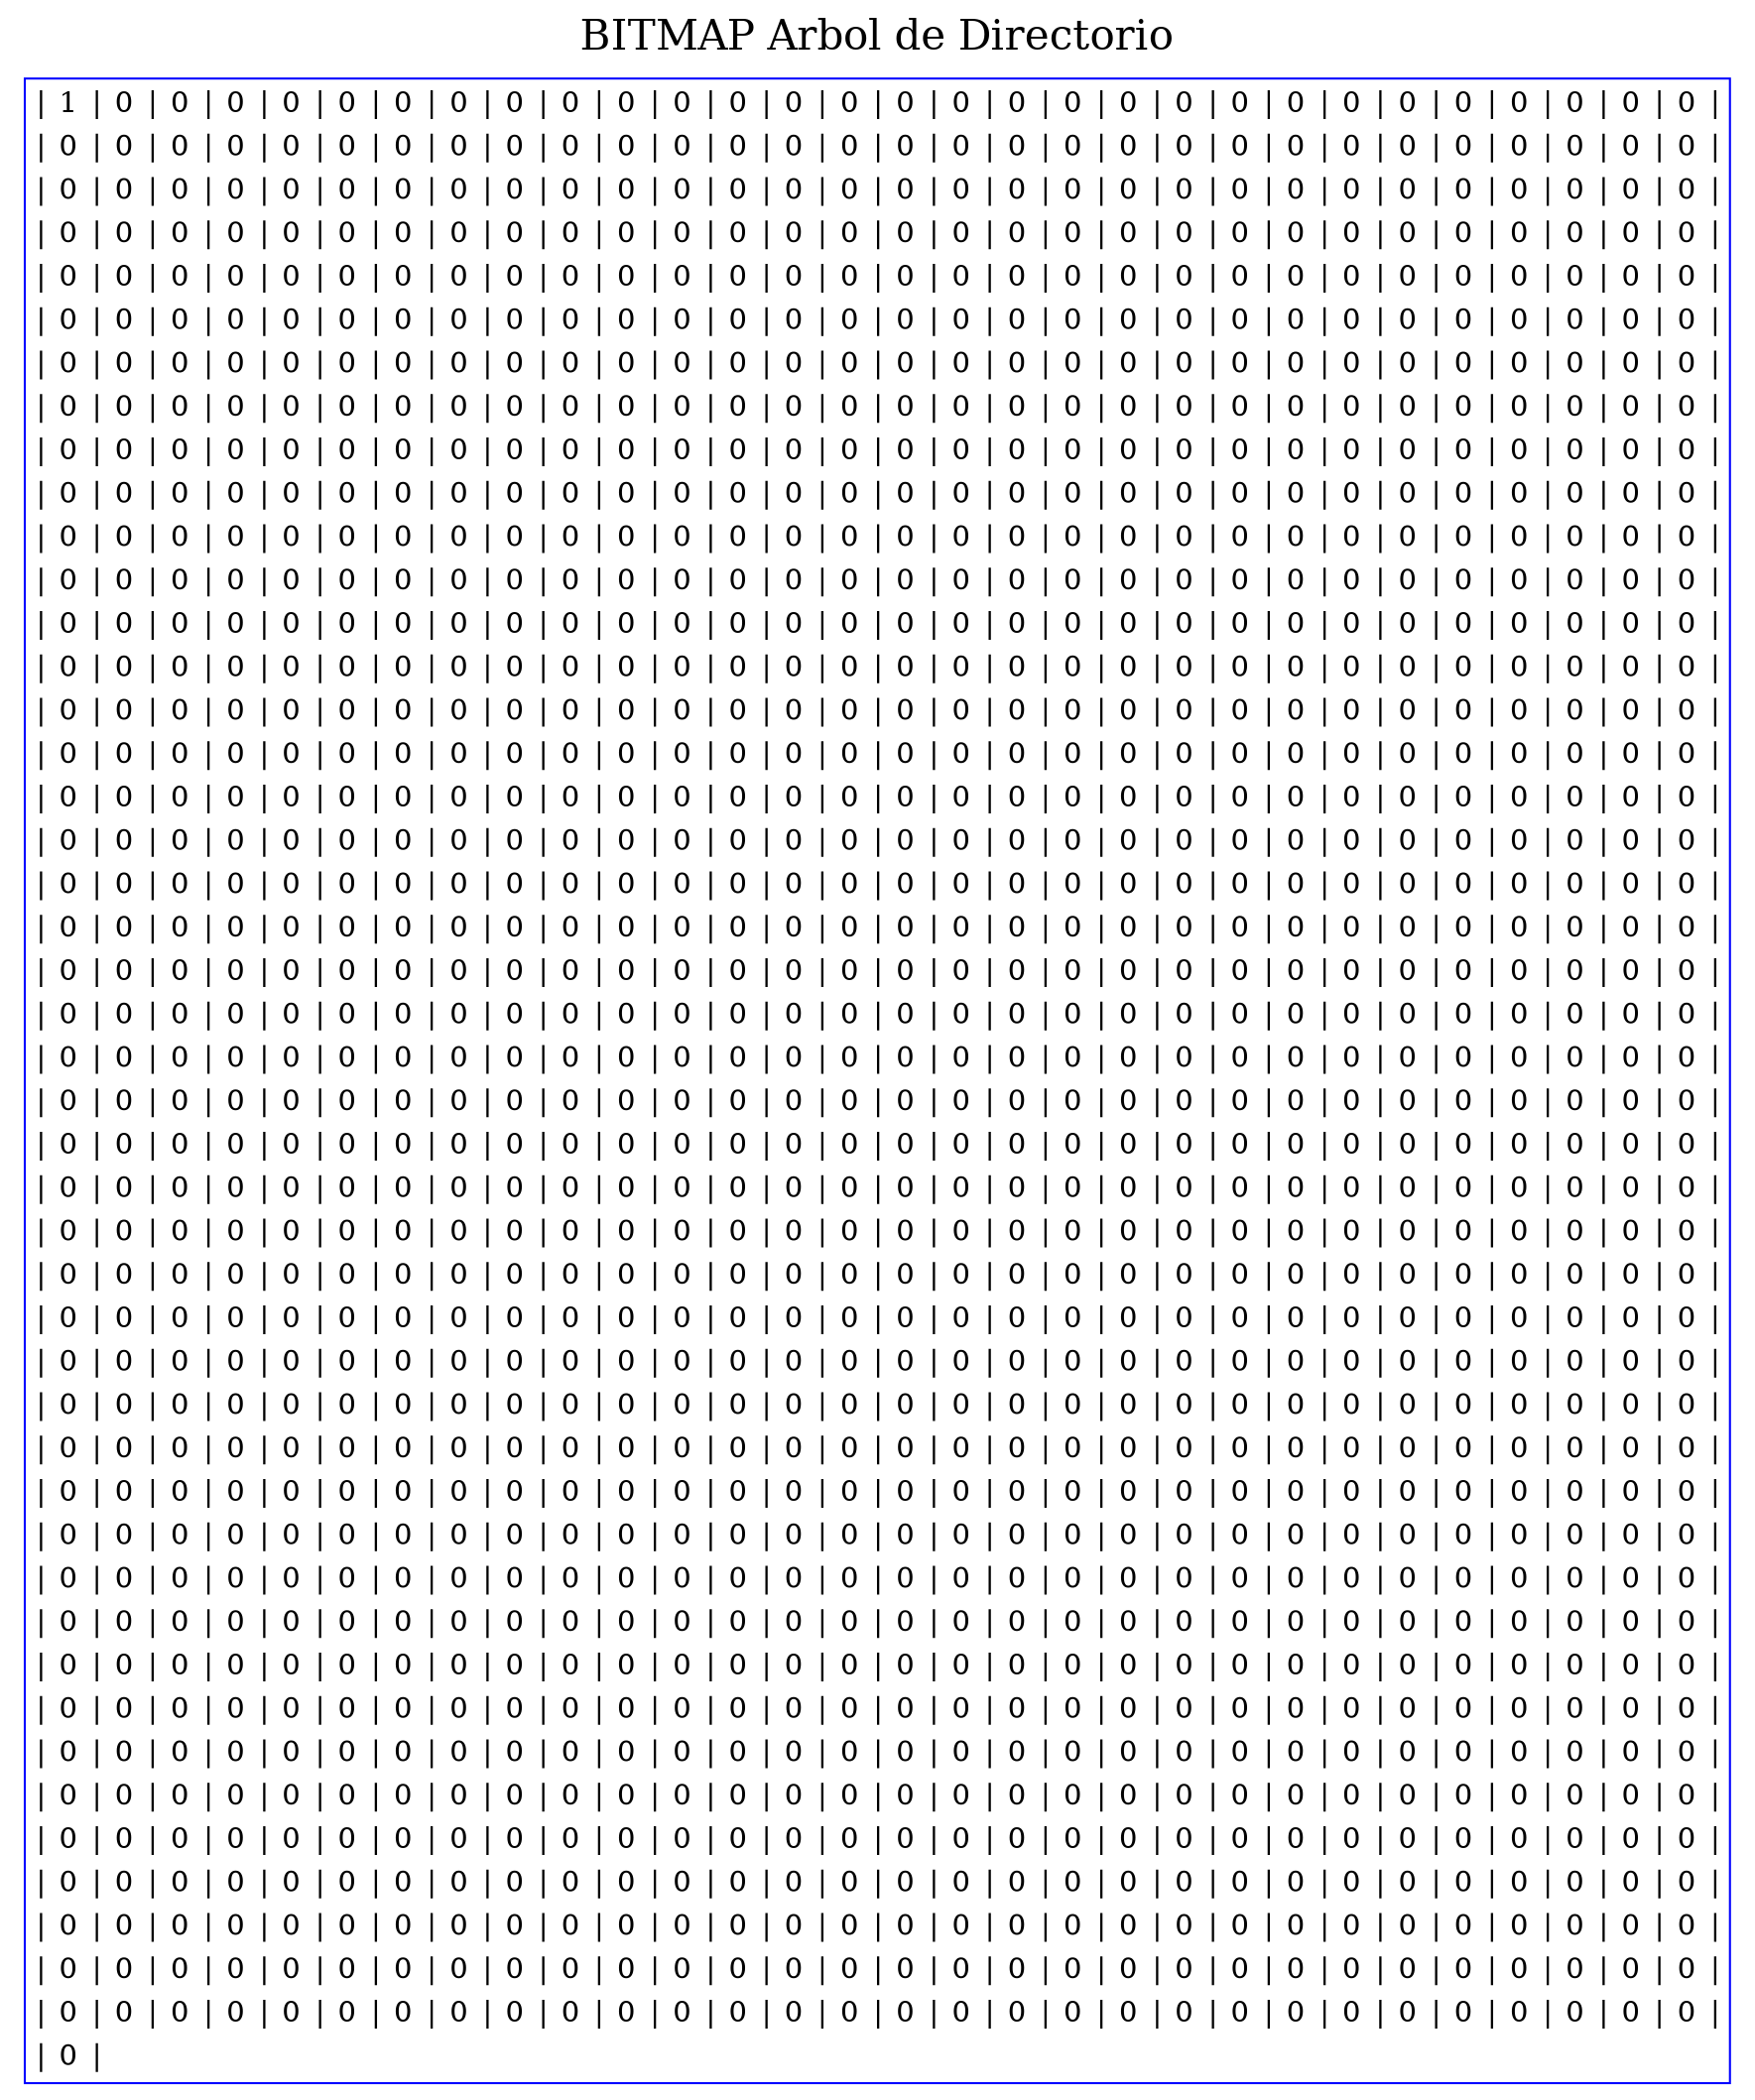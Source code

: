 digraph H {
graph[label="BITMAP Arbol de Directorio", labelloc=t, fontsize=20, compound=true];aHtmlTable [ 
shape=plaintext 
color=blue 
label=< 
<table border='1' cellborder='0'> 
	<tr><td>|</td>
<td>1</td><td>|</td><td>0</td><td>|</td><td>0</td><td>|</td><td>0</td><td>|</td><td>0</td><td>|</td><td>0</td><td>|</td><td>0</td><td>|</td><td>0</td><td>|</td><td>0</td><td>|</td><td>0</td><td>|</td><td>0</td><td>|</td><td>0</td><td>|</td><td>0</td><td>|</td><td>0</td><td>|</td><td>0</td><td>|</td><td>0</td><td>|</td><td>0</td><td>|</td><td>0</td><td>|</td><td>0</td><td>|</td><td>0</td><td>|</td><td>0</td><td>|</td><td>0</td><td>|</td><td>0</td><td>|</td><td>0</td><td>|</td><td>0</td><td>|</td><td>0</td><td>|</td><td>0</td><td>|</td><td>0</td><td>|</td><td>0</td><td>|</td><td>0</td><td>|</td></tr>
	<tr><td>|</td>
<td>0</td><td>|</td><td>0</td><td>|</td><td>0</td><td>|</td><td>0</td><td>|</td><td>0</td><td>|</td><td>0</td><td>|</td><td>0</td><td>|</td><td>0</td><td>|</td><td>0</td><td>|</td><td>0</td><td>|</td><td>0</td><td>|</td><td>0</td><td>|</td><td>0</td><td>|</td><td>0</td><td>|</td><td>0</td><td>|</td><td>0</td><td>|</td><td>0</td><td>|</td><td>0</td><td>|</td><td>0</td><td>|</td><td>0</td><td>|</td><td>0</td><td>|</td><td>0</td><td>|</td><td>0</td><td>|</td><td>0</td><td>|</td><td>0</td><td>|</td><td>0</td><td>|</td><td>0</td><td>|</td><td>0</td><td>|</td><td>0</td><td>|</td><td>0</td><td>|</td></tr>
	<tr><td>|</td>
<td>0</td><td>|</td><td>0</td><td>|</td><td>0</td><td>|</td><td>0</td><td>|</td><td>0</td><td>|</td><td>0</td><td>|</td><td>0</td><td>|</td><td>0</td><td>|</td><td>0</td><td>|</td><td>0</td><td>|</td><td>0</td><td>|</td><td>0</td><td>|</td><td>0</td><td>|</td><td>0</td><td>|</td><td>0</td><td>|</td><td>0</td><td>|</td><td>0</td><td>|</td><td>0</td><td>|</td><td>0</td><td>|</td><td>0</td><td>|</td><td>0</td><td>|</td><td>0</td><td>|</td><td>0</td><td>|</td><td>0</td><td>|</td><td>0</td><td>|</td><td>0</td><td>|</td><td>0</td><td>|</td><td>0</td><td>|</td><td>0</td><td>|</td><td>0</td><td>|</td></tr>
	<tr><td>|</td>
<td>0</td><td>|</td><td>0</td><td>|</td><td>0</td><td>|</td><td>0</td><td>|</td><td>0</td><td>|</td><td>0</td><td>|</td><td>0</td><td>|</td><td>0</td><td>|</td><td>0</td><td>|</td><td>0</td><td>|</td><td>0</td><td>|</td><td>0</td><td>|</td><td>0</td><td>|</td><td>0</td><td>|</td><td>0</td><td>|</td><td>0</td><td>|</td><td>0</td><td>|</td><td>0</td><td>|</td><td>0</td><td>|</td><td>0</td><td>|</td><td>0</td><td>|</td><td>0</td><td>|</td><td>0</td><td>|</td><td>0</td><td>|</td><td>0</td><td>|</td><td>0</td><td>|</td><td>0</td><td>|</td><td>0</td><td>|</td><td>0</td><td>|</td><td>0</td><td>|</td></tr>
	<tr><td>|</td>
<td>0</td><td>|</td><td>0</td><td>|</td><td>0</td><td>|</td><td>0</td><td>|</td><td>0</td><td>|</td><td>0</td><td>|</td><td>0</td><td>|</td><td>0</td><td>|</td><td>0</td><td>|</td><td>0</td><td>|</td><td>0</td><td>|</td><td>0</td><td>|</td><td>0</td><td>|</td><td>0</td><td>|</td><td>0</td><td>|</td><td>0</td><td>|</td><td>0</td><td>|</td><td>0</td><td>|</td><td>0</td><td>|</td><td>0</td><td>|</td><td>0</td><td>|</td><td>0</td><td>|</td><td>0</td><td>|</td><td>0</td><td>|</td><td>0</td><td>|</td><td>0</td><td>|</td><td>0</td><td>|</td><td>0</td><td>|</td><td>0</td><td>|</td><td>0</td><td>|</td></tr>
	<tr><td>|</td>
<td>0</td><td>|</td><td>0</td><td>|</td><td>0</td><td>|</td><td>0</td><td>|</td><td>0</td><td>|</td><td>0</td><td>|</td><td>0</td><td>|</td><td>0</td><td>|</td><td>0</td><td>|</td><td>0</td><td>|</td><td>0</td><td>|</td><td>0</td><td>|</td><td>0</td><td>|</td><td>0</td><td>|</td><td>0</td><td>|</td><td>0</td><td>|</td><td>0</td><td>|</td><td>0</td><td>|</td><td>0</td><td>|</td><td>0</td><td>|</td><td>0</td><td>|</td><td>0</td><td>|</td><td>0</td><td>|</td><td>0</td><td>|</td><td>0</td><td>|</td><td>0</td><td>|</td><td>0</td><td>|</td><td>0</td><td>|</td><td>0</td><td>|</td><td>0</td><td>|</td></tr>
	<tr><td>|</td>
<td>0</td><td>|</td><td>0</td><td>|</td><td>0</td><td>|</td><td>0</td><td>|</td><td>0</td><td>|</td><td>0</td><td>|</td><td>0</td><td>|</td><td>0</td><td>|</td><td>0</td><td>|</td><td>0</td><td>|</td><td>0</td><td>|</td><td>0</td><td>|</td><td>0</td><td>|</td><td>0</td><td>|</td><td>0</td><td>|</td><td>0</td><td>|</td><td>0</td><td>|</td><td>0</td><td>|</td><td>0</td><td>|</td><td>0</td><td>|</td><td>0</td><td>|</td><td>0</td><td>|</td><td>0</td><td>|</td><td>0</td><td>|</td><td>0</td><td>|</td><td>0</td><td>|</td><td>0</td><td>|</td><td>0</td><td>|</td><td>0</td><td>|</td><td>0</td><td>|</td></tr>
	<tr><td>|</td>
<td>0</td><td>|</td><td>0</td><td>|</td><td>0</td><td>|</td><td>0</td><td>|</td><td>0</td><td>|</td><td>0</td><td>|</td><td>0</td><td>|</td><td>0</td><td>|</td><td>0</td><td>|</td><td>0</td><td>|</td><td>0</td><td>|</td><td>0</td><td>|</td><td>0</td><td>|</td><td>0</td><td>|</td><td>0</td><td>|</td><td>0</td><td>|</td><td>0</td><td>|</td><td>0</td><td>|</td><td>0</td><td>|</td><td>0</td><td>|</td><td>0</td><td>|</td><td>0</td><td>|</td><td>0</td><td>|</td><td>0</td><td>|</td><td>0</td><td>|</td><td>0</td><td>|</td><td>0</td><td>|</td><td>0</td><td>|</td><td>0</td><td>|</td><td>0</td><td>|</td></tr>
	<tr><td>|</td>
<td>0</td><td>|</td><td>0</td><td>|</td><td>0</td><td>|</td><td>0</td><td>|</td><td>0</td><td>|</td><td>0</td><td>|</td><td>0</td><td>|</td><td>0</td><td>|</td><td>0</td><td>|</td><td>0</td><td>|</td><td>0</td><td>|</td><td>0</td><td>|</td><td>0</td><td>|</td><td>0</td><td>|</td><td>0</td><td>|</td><td>0</td><td>|</td><td>0</td><td>|</td><td>0</td><td>|</td><td>0</td><td>|</td><td>0</td><td>|</td><td>0</td><td>|</td><td>0</td><td>|</td><td>0</td><td>|</td><td>0</td><td>|</td><td>0</td><td>|</td><td>0</td><td>|</td><td>0</td><td>|</td><td>0</td><td>|</td><td>0</td><td>|</td><td>0</td><td>|</td></tr>
	<tr><td>|</td>
<td>0</td><td>|</td><td>0</td><td>|</td><td>0</td><td>|</td><td>0</td><td>|</td><td>0</td><td>|</td><td>0</td><td>|</td><td>0</td><td>|</td><td>0</td><td>|</td><td>0</td><td>|</td><td>0</td><td>|</td><td>0</td><td>|</td><td>0</td><td>|</td><td>0</td><td>|</td><td>0</td><td>|</td><td>0</td><td>|</td><td>0</td><td>|</td><td>0</td><td>|</td><td>0</td><td>|</td><td>0</td><td>|</td><td>0</td><td>|</td><td>0</td><td>|</td><td>0</td><td>|</td><td>0</td><td>|</td><td>0</td><td>|</td><td>0</td><td>|</td><td>0</td><td>|</td><td>0</td><td>|</td><td>0</td><td>|</td><td>0</td><td>|</td><td>0</td><td>|</td></tr>
	<tr><td>|</td>
<td>0</td><td>|</td><td>0</td><td>|</td><td>0</td><td>|</td><td>0</td><td>|</td><td>0</td><td>|</td><td>0</td><td>|</td><td>0</td><td>|</td><td>0</td><td>|</td><td>0</td><td>|</td><td>0</td><td>|</td><td>0</td><td>|</td><td>0</td><td>|</td><td>0</td><td>|</td><td>0</td><td>|</td><td>0</td><td>|</td><td>0</td><td>|</td><td>0</td><td>|</td><td>0</td><td>|</td><td>0</td><td>|</td><td>0</td><td>|</td><td>0</td><td>|</td><td>0</td><td>|</td><td>0</td><td>|</td><td>0</td><td>|</td><td>0</td><td>|</td><td>0</td><td>|</td><td>0</td><td>|</td><td>0</td><td>|</td><td>0</td><td>|</td><td>0</td><td>|</td></tr>
	<tr><td>|</td>
<td>0</td><td>|</td><td>0</td><td>|</td><td>0</td><td>|</td><td>0</td><td>|</td><td>0</td><td>|</td><td>0</td><td>|</td><td>0</td><td>|</td><td>0</td><td>|</td><td>0</td><td>|</td><td>0</td><td>|</td><td>0</td><td>|</td><td>0</td><td>|</td><td>0</td><td>|</td><td>0</td><td>|</td><td>0</td><td>|</td><td>0</td><td>|</td><td>0</td><td>|</td><td>0</td><td>|</td><td>0</td><td>|</td><td>0</td><td>|</td><td>0</td><td>|</td><td>0</td><td>|</td><td>0</td><td>|</td><td>0</td><td>|</td><td>0</td><td>|</td><td>0</td><td>|</td><td>0</td><td>|</td><td>0</td><td>|</td><td>0</td><td>|</td><td>0</td><td>|</td></tr>
	<tr><td>|</td>
<td>0</td><td>|</td><td>0</td><td>|</td><td>0</td><td>|</td><td>0</td><td>|</td><td>0</td><td>|</td><td>0</td><td>|</td><td>0</td><td>|</td><td>0</td><td>|</td><td>0</td><td>|</td><td>0</td><td>|</td><td>0</td><td>|</td><td>0</td><td>|</td><td>0</td><td>|</td><td>0</td><td>|</td><td>0</td><td>|</td><td>0</td><td>|</td><td>0</td><td>|</td><td>0</td><td>|</td><td>0</td><td>|</td><td>0</td><td>|</td><td>0</td><td>|</td><td>0</td><td>|</td><td>0</td><td>|</td><td>0</td><td>|</td><td>0</td><td>|</td><td>0</td><td>|</td><td>0</td><td>|</td><td>0</td><td>|</td><td>0</td><td>|</td><td>0</td><td>|</td></tr>
	<tr><td>|</td>
<td>0</td><td>|</td><td>0</td><td>|</td><td>0</td><td>|</td><td>0</td><td>|</td><td>0</td><td>|</td><td>0</td><td>|</td><td>0</td><td>|</td><td>0</td><td>|</td><td>0</td><td>|</td><td>0</td><td>|</td><td>0</td><td>|</td><td>0</td><td>|</td><td>0</td><td>|</td><td>0</td><td>|</td><td>0</td><td>|</td><td>0</td><td>|</td><td>0</td><td>|</td><td>0</td><td>|</td><td>0</td><td>|</td><td>0</td><td>|</td><td>0</td><td>|</td><td>0</td><td>|</td><td>0</td><td>|</td><td>0</td><td>|</td><td>0</td><td>|</td><td>0</td><td>|</td><td>0</td><td>|</td><td>0</td><td>|</td><td>0</td><td>|</td><td>0</td><td>|</td></tr>
	<tr><td>|</td>
<td>0</td><td>|</td><td>0</td><td>|</td><td>0</td><td>|</td><td>0</td><td>|</td><td>0</td><td>|</td><td>0</td><td>|</td><td>0</td><td>|</td><td>0</td><td>|</td><td>0</td><td>|</td><td>0</td><td>|</td><td>0</td><td>|</td><td>0</td><td>|</td><td>0</td><td>|</td><td>0</td><td>|</td><td>0</td><td>|</td><td>0</td><td>|</td><td>0</td><td>|</td><td>0</td><td>|</td><td>0</td><td>|</td><td>0</td><td>|</td><td>0</td><td>|</td><td>0</td><td>|</td><td>0</td><td>|</td><td>0</td><td>|</td><td>0</td><td>|</td><td>0</td><td>|</td><td>0</td><td>|</td><td>0</td><td>|</td><td>0</td><td>|</td><td>0</td><td>|</td></tr>
	<tr><td>|</td>
<td>0</td><td>|</td><td>0</td><td>|</td><td>0</td><td>|</td><td>0</td><td>|</td><td>0</td><td>|</td><td>0</td><td>|</td><td>0</td><td>|</td><td>0</td><td>|</td><td>0</td><td>|</td><td>0</td><td>|</td><td>0</td><td>|</td><td>0</td><td>|</td><td>0</td><td>|</td><td>0</td><td>|</td><td>0</td><td>|</td><td>0</td><td>|</td><td>0</td><td>|</td><td>0</td><td>|</td><td>0</td><td>|</td><td>0</td><td>|</td><td>0</td><td>|</td><td>0</td><td>|</td><td>0</td><td>|</td><td>0</td><td>|</td><td>0</td><td>|</td><td>0</td><td>|</td><td>0</td><td>|</td><td>0</td><td>|</td><td>0</td><td>|</td><td>0</td><td>|</td></tr>
	<tr><td>|</td>
<td>0</td><td>|</td><td>0</td><td>|</td><td>0</td><td>|</td><td>0</td><td>|</td><td>0</td><td>|</td><td>0</td><td>|</td><td>0</td><td>|</td><td>0</td><td>|</td><td>0</td><td>|</td><td>0</td><td>|</td><td>0</td><td>|</td><td>0</td><td>|</td><td>0</td><td>|</td><td>0</td><td>|</td><td>0</td><td>|</td><td>0</td><td>|</td><td>0</td><td>|</td><td>0</td><td>|</td><td>0</td><td>|</td><td>0</td><td>|</td><td>0</td><td>|</td><td>0</td><td>|</td><td>0</td><td>|</td><td>0</td><td>|</td><td>0</td><td>|</td><td>0</td><td>|</td><td>0</td><td>|</td><td>0</td><td>|</td><td>0</td><td>|</td><td>0</td><td>|</td></tr>
	<tr><td>|</td>
<td>0</td><td>|</td><td>0</td><td>|</td><td>0</td><td>|</td><td>0</td><td>|</td><td>0</td><td>|</td><td>0</td><td>|</td><td>0</td><td>|</td><td>0</td><td>|</td><td>0</td><td>|</td><td>0</td><td>|</td><td>0</td><td>|</td><td>0</td><td>|</td><td>0</td><td>|</td><td>0</td><td>|</td><td>0</td><td>|</td><td>0</td><td>|</td><td>0</td><td>|</td><td>0</td><td>|</td><td>0</td><td>|</td><td>0</td><td>|</td><td>0</td><td>|</td><td>0</td><td>|</td><td>0</td><td>|</td><td>0</td><td>|</td><td>0</td><td>|</td><td>0</td><td>|</td><td>0</td><td>|</td><td>0</td><td>|</td><td>0</td><td>|</td><td>0</td><td>|</td></tr>
	<tr><td>|</td>
<td>0</td><td>|</td><td>0</td><td>|</td><td>0</td><td>|</td><td>0</td><td>|</td><td>0</td><td>|</td><td>0</td><td>|</td><td>0</td><td>|</td><td>0</td><td>|</td><td>0</td><td>|</td><td>0</td><td>|</td><td>0</td><td>|</td><td>0</td><td>|</td><td>0</td><td>|</td><td>0</td><td>|</td><td>0</td><td>|</td><td>0</td><td>|</td><td>0</td><td>|</td><td>0</td><td>|</td><td>0</td><td>|</td><td>0</td><td>|</td><td>0</td><td>|</td><td>0</td><td>|</td><td>0</td><td>|</td><td>0</td><td>|</td><td>0</td><td>|</td><td>0</td><td>|</td><td>0</td><td>|</td><td>0</td><td>|</td><td>0</td><td>|</td><td>0</td><td>|</td></tr>
	<tr><td>|</td>
<td>0</td><td>|</td><td>0</td><td>|</td><td>0</td><td>|</td><td>0</td><td>|</td><td>0</td><td>|</td><td>0</td><td>|</td><td>0</td><td>|</td><td>0</td><td>|</td><td>0</td><td>|</td><td>0</td><td>|</td><td>0</td><td>|</td><td>0</td><td>|</td><td>0</td><td>|</td><td>0</td><td>|</td><td>0</td><td>|</td><td>0</td><td>|</td><td>0</td><td>|</td><td>0</td><td>|</td><td>0</td><td>|</td><td>0</td><td>|</td><td>0</td><td>|</td><td>0</td><td>|</td><td>0</td><td>|</td><td>0</td><td>|</td><td>0</td><td>|</td><td>0</td><td>|</td><td>0</td><td>|</td><td>0</td><td>|</td><td>0</td><td>|</td><td>0</td><td>|</td></tr>
	<tr><td>|</td>
<td>0</td><td>|</td><td>0</td><td>|</td><td>0</td><td>|</td><td>0</td><td>|</td><td>0</td><td>|</td><td>0</td><td>|</td><td>0</td><td>|</td><td>0</td><td>|</td><td>0</td><td>|</td><td>0</td><td>|</td><td>0</td><td>|</td><td>0</td><td>|</td><td>0</td><td>|</td><td>0</td><td>|</td><td>0</td><td>|</td><td>0</td><td>|</td><td>0</td><td>|</td><td>0</td><td>|</td><td>0</td><td>|</td><td>0</td><td>|</td><td>0</td><td>|</td><td>0</td><td>|</td><td>0</td><td>|</td><td>0</td><td>|</td><td>0</td><td>|</td><td>0</td><td>|</td><td>0</td><td>|</td><td>0</td><td>|</td><td>0</td><td>|</td><td>0</td><td>|</td></tr>
	<tr><td>|</td>
<td>0</td><td>|</td><td>0</td><td>|</td><td>0</td><td>|</td><td>0</td><td>|</td><td>0</td><td>|</td><td>0</td><td>|</td><td>0</td><td>|</td><td>0</td><td>|</td><td>0</td><td>|</td><td>0</td><td>|</td><td>0</td><td>|</td><td>0</td><td>|</td><td>0</td><td>|</td><td>0</td><td>|</td><td>0</td><td>|</td><td>0</td><td>|</td><td>0</td><td>|</td><td>0</td><td>|</td><td>0</td><td>|</td><td>0</td><td>|</td><td>0</td><td>|</td><td>0</td><td>|</td><td>0</td><td>|</td><td>0</td><td>|</td><td>0</td><td>|</td><td>0</td><td>|</td><td>0</td><td>|</td><td>0</td><td>|</td><td>0</td><td>|</td><td>0</td><td>|</td></tr>
	<tr><td>|</td>
<td>0</td><td>|</td><td>0</td><td>|</td><td>0</td><td>|</td><td>0</td><td>|</td><td>0</td><td>|</td><td>0</td><td>|</td><td>0</td><td>|</td><td>0</td><td>|</td><td>0</td><td>|</td><td>0</td><td>|</td><td>0</td><td>|</td><td>0</td><td>|</td><td>0</td><td>|</td><td>0</td><td>|</td><td>0</td><td>|</td><td>0</td><td>|</td><td>0</td><td>|</td><td>0</td><td>|</td><td>0</td><td>|</td><td>0</td><td>|</td><td>0</td><td>|</td><td>0</td><td>|</td><td>0</td><td>|</td><td>0</td><td>|</td><td>0</td><td>|</td><td>0</td><td>|</td><td>0</td><td>|</td><td>0</td><td>|</td><td>0</td><td>|</td><td>0</td><td>|</td></tr>
	<tr><td>|</td>
<td>0</td><td>|</td><td>0</td><td>|</td><td>0</td><td>|</td><td>0</td><td>|</td><td>0</td><td>|</td><td>0</td><td>|</td><td>0</td><td>|</td><td>0</td><td>|</td><td>0</td><td>|</td><td>0</td><td>|</td><td>0</td><td>|</td><td>0</td><td>|</td><td>0</td><td>|</td><td>0</td><td>|</td><td>0</td><td>|</td><td>0</td><td>|</td><td>0</td><td>|</td><td>0</td><td>|</td><td>0</td><td>|</td><td>0</td><td>|</td><td>0</td><td>|</td><td>0</td><td>|</td><td>0</td><td>|</td><td>0</td><td>|</td><td>0</td><td>|</td><td>0</td><td>|</td><td>0</td><td>|</td><td>0</td><td>|</td><td>0</td><td>|</td><td>0</td><td>|</td></tr>
	<tr><td>|</td>
<td>0</td><td>|</td><td>0</td><td>|</td><td>0</td><td>|</td><td>0</td><td>|</td><td>0</td><td>|</td><td>0</td><td>|</td><td>0</td><td>|</td><td>0</td><td>|</td><td>0</td><td>|</td><td>0</td><td>|</td><td>0</td><td>|</td><td>0</td><td>|</td><td>0</td><td>|</td><td>0</td><td>|</td><td>0</td><td>|</td><td>0</td><td>|</td><td>0</td><td>|</td><td>0</td><td>|</td><td>0</td><td>|</td><td>0</td><td>|</td><td>0</td><td>|</td><td>0</td><td>|</td><td>0</td><td>|</td><td>0</td><td>|</td><td>0</td><td>|</td><td>0</td><td>|</td><td>0</td><td>|</td><td>0</td><td>|</td><td>0</td><td>|</td><td>0</td><td>|</td></tr>
	<tr><td>|</td>
<td>0</td><td>|</td><td>0</td><td>|</td><td>0</td><td>|</td><td>0</td><td>|</td><td>0</td><td>|</td><td>0</td><td>|</td><td>0</td><td>|</td><td>0</td><td>|</td><td>0</td><td>|</td><td>0</td><td>|</td><td>0</td><td>|</td><td>0</td><td>|</td><td>0</td><td>|</td><td>0</td><td>|</td><td>0</td><td>|</td><td>0</td><td>|</td><td>0</td><td>|</td><td>0</td><td>|</td><td>0</td><td>|</td><td>0</td><td>|</td><td>0</td><td>|</td><td>0</td><td>|</td><td>0</td><td>|</td><td>0</td><td>|</td><td>0</td><td>|</td><td>0</td><td>|</td><td>0</td><td>|</td><td>0</td><td>|</td><td>0</td><td>|</td><td>0</td><td>|</td></tr>
	<tr><td>|</td>
<td>0</td><td>|</td><td>0</td><td>|</td><td>0</td><td>|</td><td>0</td><td>|</td><td>0</td><td>|</td><td>0</td><td>|</td><td>0</td><td>|</td><td>0</td><td>|</td><td>0</td><td>|</td><td>0</td><td>|</td><td>0</td><td>|</td><td>0</td><td>|</td><td>0</td><td>|</td><td>0</td><td>|</td><td>0</td><td>|</td><td>0</td><td>|</td><td>0</td><td>|</td><td>0</td><td>|</td><td>0</td><td>|</td><td>0</td><td>|</td><td>0</td><td>|</td><td>0</td><td>|</td><td>0</td><td>|</td><td>0</td><td>|</td><td>0</td><td>|</td><td>0</td><td>|</td><td>0</td><td>|</td><td>0</td><td>|</td><td>0</td><td>|</td><td>0</td><td>|</td></tr>
	<tr><td>|</td>
<td>0</td><td>|</td><td>0</td><td>|</td><td>0</td><td>|</td><td>0</td><td>|</td><td>0</td><td>|</td><td>0</td><td>|</td><td>0</td><td>|</td><td>0</td><td>|</td><td>0</td><td>|</td><td>0</td><td>|</td><td>0</td><td>|</td><td>0</td><td>|</td><td>0</td><td>|</td><td>0</td><td>|</td><td>0</td><td>|</td><td>0</td><td>|</td><td>0</td><td>|</td><td>0</td><td>|</td><td>0</td><td>|</td><td>0</td><td>|</td><td>0</td><td>|</td><td>0</td><td>|</td><td>0</td><td>|</td><td>0</td><td>|</td><td>0</td><td>|</td><td>0</td><td>|</td><td>0</td><td>|</td><td>0</td><td>|</td><td>0</td><td>|</td><td>0</td><td>|</td></tr>
	<tr><td>|</td>
<td>0</td><td>|</td><td>0</td><td>|</td><td>0</td><td>|</td><td>0</td><td>|</td><td>0</td><td>|</td><td>0</td><td>|</td><td>0</td><td>|</td><td>0</td><td>|</td><td>0</td><td>|</td><td>0</td><td>|</td><td>0</td><td>|</td><td>0</td><td>|</td><td>0</td><td>|</td><td>0</td><td>|</td><td>0</td><td>|</td><td>0</td><td>|</td><td>0</td><td>|</td><td>0</td><td>|</td><td>0</td><td>|</td><td>0</td><td>|</td><td>0</td><td>|</td><td>0</td><td>|</td><td>0</td><td>|</td><td>0</td><td>|</td><td>0</td><td>|</td><td>0</td><td>|</td><td>0</td><td>|</td><td>0</td><td>|</td><td>0</td><td>|</td><td>0</td><td>|</td></tr>
	<tr><td>|</td>
<td>0</td><td>|</td><td>0</td><td>|</td><td>0</td><td>|</td><td>0</td><td>|</td><td>0</td><td>|</td><td>0</td><td>|</td><td>0</td><td>|</td><td>0</td><td>|</td><td>0</td><td>|</td><td>0</td><td>|</td><td>0</td><td>|</td><td>0</td><td>|</td><td>0</td><td>|</td><td>0</td><td>|</td><td>0</td><td>|</td><td>0</td><td>|</td><td>0</td><td>|</td><td>0</td><td>|</td><td>0</td><td>|</td><td>0</td><td>|</td><td>0</td><td>|</td><td>0</td><td>|</td><td>0</td><td>|</td><td>0</td><td>|</td><td>0</td><td>|</td><td>0</td><td>|</td><td>0</td><td>|</td><td>0</td><td>|</td><td>0</td><td>|</td><td>0</td><td>|</td></tr>
	<tr><td>|</td>
<td>0</td><td>|</td><td>0</td><td>|</td><td>0</td><td>|</td><td>0</td><td>|</td><td>0</td><td>|</td><td>0</td><td>|</td><td>0</td><td>|</td><td>0</td><td>|</td><td>0</td><td>|</td><td>0</td><td>|</td><td>0</td><td>|</td><td>0</td><td>|</td><td>0</td><td>|</td><td>0</td><td>|</td><td>0</td><td>|</td><td>0</td><td>|</td><td>0</td><td>|</td><td>0</td><td>|</td><td>0</td><td>|</td><td>0</td><td>|</td><td>0</td><td>|</td><td>0</td><td>|</td><td>0</td><td>|</td><td>0</td><td>|</td><td>0</td><td>|</td><td>0</td><td>|</td><td>0</td><td>|</td><td>0</td><td>|</td><td>0</td><td>|</td><td>0</td><td>|</td></tr>
	<tr><td>|</td>
<td>0</td><td>|</td><td>0</td><td>|</td><td>0</td><td>|</td><td>0</td><td>|</td><td>0</td><td>|</td><td>0</td><td>|</td><td>0</td><td>|</td><td>0</td><td>|</td><td>0</td><td>|</td><td>0</td><td>|</td><td>0</td><td>|</td><td>0</td><td>|</td><td>0</td><td>|</td><td>0</td><td>|</td><td>0</td><td>|</td><td>0</td><td>|</td><td>0</td><td>|</td><td>0</td><td>|</td><td>0</td><td>|</td><td>0</td><td>|</td><td>0</td><td>|</td><td>0</td><td>|</td><td>0</td><td>|</td><td>0</td><td>|</td><td>0</td><td>|</td><td>0</td><td>|</td><td>0</td><td>|</td><td>0</td><td>|</td><td>0</td><td>|</td><td>0</td><td>|</td></tr>
	<tr><td>|</td>
<td>0</td><td>|</td><td>0</td><td>|</td><td>0</td><td>|</td><td>0</td><td>|</td><td>0</td><td>|</td><td>0</td><td>|</td><td>0</td><td>|</td><td>0</td><td>|</td><td>0</td><td>|</td><td>0</td><td>|</td><td>0</td><td>|</td><td>0</td><td>|</td><td>0</td><td>|</td><td>0</td><td>|</td><td>0</td><td>|</td><td>0</td><td>|</td><td>0</td><td>|</td><td>0</td><td>|</td><td>0</td><td>|</td><td>0</td><td>|</td><td>0</td><td>|</td><td>0</td><td>|</td><td>0</td><td>|</td><td>0</td><td>|</td><td>0</td><td>|</td><td>0</td><td>|</td><td>0</td><td>|</td><td>0</td><td>|</td><td>0</td><td>|</td><td>0</td><td>|</td></tr>
	<tr><td>|</td>
<td>0</td><td>|</td><td>0</td><td>|</td><td>0</td><td>|</td><td>0</td><td>|</td><td>0</td><td>|</td><td>0</td><td>|</td><td>0</td><td>|</td><td>0</td><td>|</td><td>0</td><td>|</td><td>0</td><td>|</td><td>0</td><td>|</td><td>0</td><td>|</td><td>0</td><td>|</td><td>0</td><td>|</td><td>0</td><td>|</td><td>0</td><td>|</td><td>0</td><td>|</td><td>0</td><td>|</td><td>0</td><td>|</td><td>0</td><td>|</td><td>0</td><td>|</td><td>0</td><td>|</td><td>0</td><td>|</td><td>0</td><td>|</td><td>0</td><td>|</td><td>0</td><td>|</td><td>0</td><td>|</td><td>0</td><td>|</td><td>0</td><td>|</td><td>0</td><td>|</td></tr>
	<tr><td>|</td>
<td>0</td><td>|</td><td>0</td><td>|</td><td>0</td><td>|</td><td>0</td><td>|</td><td>0</td><td>|</td><td>0</td><td>|</td><td>0</td><td>|</td><td>0</td><td>|</td><td>0</td><td>|</td><td>0</td><td>|</td><td>0</td><td>|</td><td>0</td><td>|</td><td>0</td><td>|</td><td>0</td><td>|</td><td>0</td><td>|</td><td>0</td><td>|</td><td>0</td><td>|</td><td>0</td><td>|</td><td>0</td><td>|</td><td>0</td><td>|</td><td>0</td><td>|</td><td>0</td><td>|</td><td>0</td><td>|</td><td>0</td><td>|</td><td>0</td><td>|</td><td>0</td><td>|</td><td>0</td><td>|</td><td>0</td><td>|</td><td>0</td><td>|</td><td>0</td><td>|</td></tr>
	<tr><td>|</td>
<td>0</td><td>|</td><td>0</td><td>|</td><td>0</td><td>|</td><td>0</td><td>|</td><td>0</td><td>|</td><td>0</td><td>|</td><td>0</td><td>|</td><td>0</td><td>|</td><td>0</td><td>|</td><td>0</td><td>|</td><td>0</td><td>|</td><td>0</td><td>|</td><td>0</td><td>|</td><td>0</td><td>|</td><td>0</td><td>|</td><td>0</td><td>|</td><td>0</td><td>|</td><td>0</td><td>|</td><td>0</td><td>|</td><td>0</td><td>|</td><td>0</td><td>|</td><td>0</td><td>|</td><td>0</td><td>|</td><td>0</td><td>|</td><td>0</td><td>|</td><td>0</td><td>|</td><td>0</td><td>|</td><td>0</td><td>|</td><td>0</td><td>|</td><td>0</td><td>|</td></tr>
	<tr><td>|</td>
<td>0</td><td>|</td><td>0</td><td>|</td><td>0</td><td>|</td><td>0</td><td>|</td><td>0</td><td>|</td><td>0</td><td>|</td><td>0</td><td>|</td><td>0</td><td>|</td><td>0</td><td>|</td><td>0</td><td>|</td><td>0</td><td>|</td><td>0</td><td>|</td><td>0</td><td>|</td><td>0</td><td>|</td><td>0</td><td>|</td><td>0</td><td>|</td><td>0</td><td>|</td><td>0</td><td>|</td><td>0</td><td>|</td><td>0</td><td>|</td><td>0</td><td>|</td><td>0</td><td>|</td><td>0</td><td>|</td><td>0</td><td>|</td><td>0</td><td>|</td><td>0</td><td>|</td><td>0</td><td>|</td><td>0</td><td>|</td><td>0</td><td>|</td><td>0</td><td>|</td></tr>
	<tr><td>|</td>
<td>0</td><td>|</td><td>0</td><td>|</td><td>0</td><td>|</td><td>0</td><td>|</td><td>0</td><td>|</td><td>0</td><td>|</td><td>0</td><td>|</td><td>0</td><td>|</td><td>0</td><td>|</td><td>0</td><td>|</td><td>0</td><td>|</td><td>0</td><td>|</td><td>0</td><td>|</td><td>0</td><td>|</td><td>0</td><td>|</td><td>0</td><td>|</td><td>0</td><td>|</td><td>0</td><td>|</td><td>0</td><td>|</td><td>0</td><td>|</td><td>0</td><td>|</td><td>0</td><td>|</td><td>0</td><td>|</td><td>0</td><td>|</td><td>0</td><td>|</td><td>0</td><td>|</td><td>0</td><td>|</td><td>0</td><td>|</td><td>0</td><td>|</td><td>0</td><td>|</td></tr>
	<tr><td>|</td>
<td>0</td><td>|</td><td>0</td><td>|</td><td>0</td><td>|</td><td>0</td><td>|</td><td>0</td><td>|</td><td>0</td><td>|</td><td>0</td><td>|</td><td>0</td><td>|</td><td>0</td><td>|</td><td>0</td><td>|</td><td>0</td><td>|</td><td>0</td><td>|</td><td>0</td><td>|</td><td>0</td><td>|</td><td>0</td><td>|</td><td>0</td><td>|</td><td>0</td><td>|</td><td>0</td><td>|</td><td>0</td><td>|</td><td>0</td><td>|</td><td>0</td><td>|</td><td>0</td><td>|</td><td>0</td><td>|</td><td>0</td><td>|</td><td>0</td><td>|</td><td>0</td><td>|</td><td>0</td><td>|</td><td>0</td><td>|</td><td>0</td><td>|</td><td>0</td><td>|</td></tr>
	<tr><td>|</td>
<td>0</td><td>|</td><td>0</td><td>|</td><td>0</td><td>|</td><td>0</td><td>|</td><td>0</td><td>|</td><td>0</td><td>|</td><td>0</td><td>|</td><td>0</td><td>|</td><td>0</td><td>|</td><td>0</td><td>|</td><td>0</td><td>|</td><td>0</td><td>|</td><td>0</td><td>|</td><td>0</td><td>|</td><td>0</td><td>|</td><td>0</td><td>|</td><td>0</td><td>|</td><td>0</td><td>|</td><td>0</td><td>|</td><td>0</td><td>|</td><td>0</td><td>|</td><td>0</td><td>|</td><td>0</td><td>|</td><td>0</td><td>|</td><td>0</td><td>|</td><td>0</td><td>|</td><td>0</td><td>|</td><td>0</td><td>|</td><td>0</td><td>|</td><td>0</td><td>|</td></tr>
	<tr><td>|</td>
<td>0</td><td>|</td><td>0</td><td>|</td><td>0</td><td>|</td><td>0</td><td>|</td><td>0</td><td>|</td><td>0</td><td>|</td><td>0</td><td>|</td><td>0</td><td>|</td><td>0</td><td>|</td><td>0</td><td>|</td><td>0</td><td>|</td><td>0</td><td>|</td><td>0</td><td>|</td><td>0</td><td>|</td><td>0</td><td>|</td><td>0</td><td>|</td><td>0</td><td>|</td><td>0</td><td>|</td><td>0</td><td>|</td><td>0</td><td>|</td><td>0</td><td>|</td><td>0</td><td>|</td><td>0</td><td>|</td><td>0</td><td>|</td><td>0</td><td>|</td><td>0</td><td>|</td><td>0</td><td>|</td><td>0</td><td>|</td><td>0</td><td>|</td><td>0</td><td>|</td></tr>
	<tr><td>|</td>
<td>0</td><td>|</td><td>0</td><td>|</td><td>0</td><td>|</td><td>0</td><td>|</td><td>0</td><td>|</td><td>0</td><td>|</td><td>0</td><td>|</td><td>0</td><td>|</td><td>0</td><td>|</td><td>0</td><td>|</td><td>0</td><td>|</td><td>0</td><td>|</td><td>0</td><td>|</td><td>0</td><td>|</td><td>0</td><td>|</td><td>0</td><td>|</td><td>0</td><td>|</td><td>0</td><td>|</td><td>0</td><td>|</td><td>0</td><td>|</td><td>0</td><td>|</td><td>0</td><td>|</td><td>0</td><td>|</td><td>0</td><td>|</td><td>0</td><td>|</td><td>0</td><td>|</td><td>0</td><td>|</td><td>0</td><td>|</td><td>0</td><td>|</td><td>0</td><td>|</td></tr>
	<tr><td>|</td>
<td>0</td><td>|</td><td>0</td><td>|</td><td>0</td><td>|</td><td>0</td><td>|</td><td>0</td><td>|</td><td>0</td><td>|</td><td>0</td><td>|</td><td>0</td><td>|</td><td>0</td><td>|</td><td>0</td><td>|</td><td>0</td><td>|</td><td>0</td><td>|</td><td>0</td><td>|</td><td>0</td><td>|</td><td>0</td><td>|</td><td>0</td><td>|</td><td>0</td><td>|</td><td>0</td><td>|</td><td>0</td><td>|</td><td>0</td><td>|</td><td>0</td><td>|</td><td>0</td><td>|</td><td>0</td><td>|</td><td>0</td><td>|</td><td>0</td><td>|</td><td>0</td><td>|</td><td>0</td><td>|</td><td>0</td><td>|</td><td>0</td><td>|</td><td>0</td><td>|</td></tr>
	<tr><td>|</td>
<td>0</td><td>|</td><td>0</td><td>|</td><td>0</td><td>|</td><td>0</td><td>|</td><td>0</td><td>|</td><td>0</td><td>|</td><td>0</td><td>|</td><td>0</td><td>|</td><td>0</td><td>|</td><td>0</td><td>|</td><td>0</td><td>|</td><td>0</td><td>|</td><td>0</td><td>|</td><td>0</td><td>|</td><td>0</td><td>|</td><td>0</td><td>|</td><td>0</td><td>|</td><td>0</td><td>|</td><td>0</td><td>|</td><td>0</td><td>|</td><td>0</td><td>|</td><td>0</td><td>|</td><td>0</td><td>|</td><td>0</td><td>|</td><td>0</td><td>|</td><td>0</td><td>|</td><td>0</td><td>|</td><td>0</td><td>|</td><td>0</td><td>|</td><td>0</td><td>|</td></tr>
	<tr><td>|</td>
<td>0</td><td>|</td><td>0</td><td>|</td><td>0</td><td>|</td><td>0</td><td>|</td><td>0</td><td>|</td><td>0</td><td>|</td><td>0</td><td>|</td><td>0</td><td>|</td><td>0</td><td>|</td><td>0</td><td>|</td><td>0</td><td>|</td><td>0</td><td>|</td><td>0</td><td>|</td><td>0</td><td>|</td><td>0</td><td>|</td><td>0</td><td>|</td><td>0</td><td>|</td><td>0</td><td>|</td><td>0</td><td>|</td><td>0</td><td>|</td><td>0</td><td>|</td><td>0</td><td>|</td><td>0</td><td>|</td><td>0</td><td>|</td><td>0</td><td>|</td><td>0</td><td>|</td><td>0</td><td>|</td><td>0</td><td>|</td><td>0</td><td>|</td><td>0</td><td>|</td></tr>
	<tr><td>|</td>
<td>0</td><td>|</td></tr>

</table>>];}